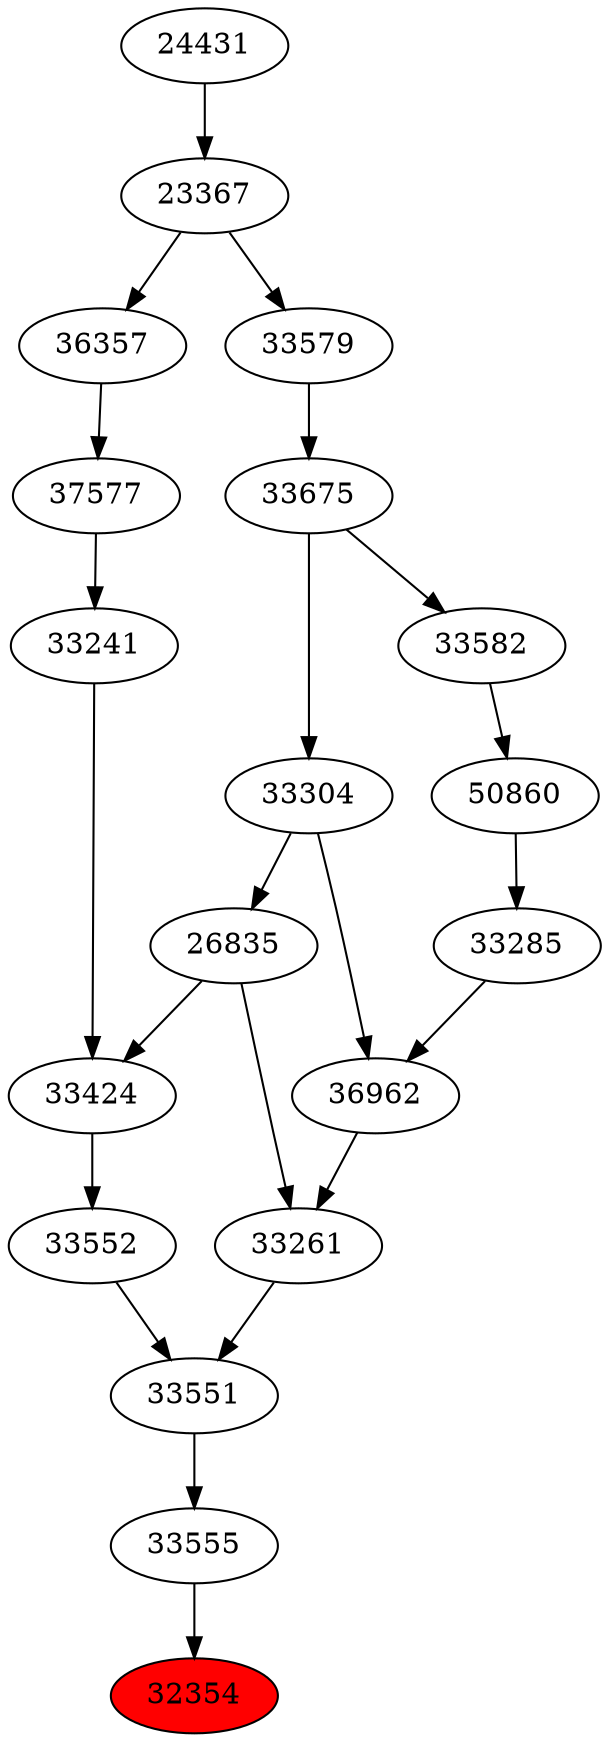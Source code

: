 strict digraph{ 
32354 [label="32354" fillcolor=red style=filled]
33555 -> 32354
33555 [label="33555"]
33551 -> 33555
33551 [label="33551"]
33552 -> 33551
33261 -> 33551
33552 [label="33552"]
33424 -> 33552
33261 [label="33261"]
36962 -> 33261
26835 -> 33261
33424 [label="33424"]
33241 -> 33424
26835 -> 33424
36962 [label="36962"]
33285 -> 36962
33304 -> 36962
26835 [label="26835"]
33304 -> 26835
33241 [label="33241"]
37577 -> 33241
33285 [label="33285"]
50860 -> 33285
33304 [label="33304"]
33675 -> 33304
37577 [label="37577"]
36357 -> 37577
50860 [label="50860"]
33582 -> 50860
33675 [label="33675"]
33579 -> 33675
36357 [label="36357"]
23367 -> 36357
33582 [label="33582"]
33675 -> 33582
33579 [label="33579"]
23367 -> 33579
23367 [label="23367"]
24431 -> 23367
24431 [label="24431"]
}